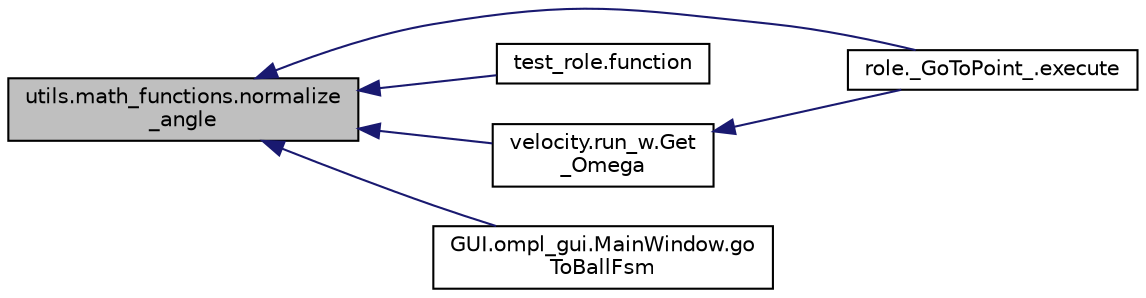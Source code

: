 digraph "utils.math_functions.normalize_angle"
{
 // INTERACTIVE_SVG=YES
  edge [fontname="Helvetica",fontsize="10",labelfontname="Helvetica",labelfontsize="10"];
  node [fontname="Helvetica",fontsize="10",shape=record];
  rankdir="LR";
  Node1 [label="utils.math_functions.normalize\l_angle",height=0.2,width=0.4,color="black", fillcolor="grey75", style="filled", fontcolor="black"];
  Node1 -> Node2 [dir="back",color="midnightblue",fontsize="10",style="solid",fontname="Helvetica"];
  Node2 [label="role._GoToPoint_.execute",height=0.2,width=0.4,color="black", fillcolor="white", style="filled",URL="$d8/dc1/namespacerole_1_1___go_to_point__.html#a84a0f2068efa066cd6b131a5f0be834d"];
  Node1 -> Node3 [dir="back",color="midnightblue",fontsize="10",style="solid",fontname="Helvetica"];
  Node3 [label="test_role.function",height=0.2,width=0.4,color="black", fillcolor="white", style="filled",URL="$de/d9c/namespacetest__role.html#af563230f3249d96058efa63aa1d9a7ed"];
  Node1 -> Node4 [dir="back",color="midnightblue",fontsize="10",style="solid",fontname="Helvetica"];
  Node4 [label="velocity.run_w.Get\l_Omega",height=0.2,width=0.4,color="black", fillcolor="white", style="filled",URL="$da/d14/namespacevelocity_1_1run__w.html#ad019380dfc0694cfcb13e923811687e9"];
  Node4 -> Node2 [dir="back",color="midnightblue",fontsize="10",style="solid",fontname="Helvetica"];
  Node1 -> Node5 [dir="back",color="midnightblue",fontsize="10",style="solid",fontname="Helvetica"];
  Node5 [label="GUI.ompl_gui.MainWindow.go\lToBallFsm",height=0.2,width=0.4,color="black", fillcolor="white", style="filled",URL="$da/d05/class_g_u_i_1_1ompl__gui_1_1_main_window.html#ab860eace5327d3ffd943d1a44eb8c069"];
}
